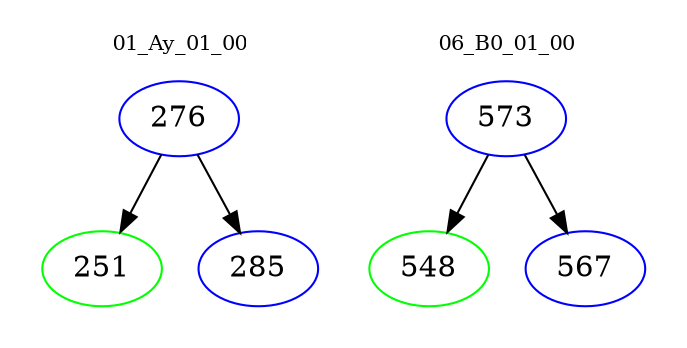digraph{
subgraph cluster_0 {
color = white
label = "01_Ay_01_00";
fontsize=10;
T0_276 [label="276", color="blue"]
T0_276 -> T0_251 [color="black"]
T0_251 [label="251", color="green"]
T0_276 -> T0_285 [color="black"]
T0_285 [label="285", color="blue"]
}
subgraph cluster_1 {
color = white
label = "06_B0_01_00";
fontsize=10;
T1_573 [label="573", color="blue"]
T1_573 -> T1_548 [color="black"]
T1_548 [label="548", color="green"]
T1_573 -> T1_567 [color="black"]
T1_567 [label="567", color="blue"]
}
}
